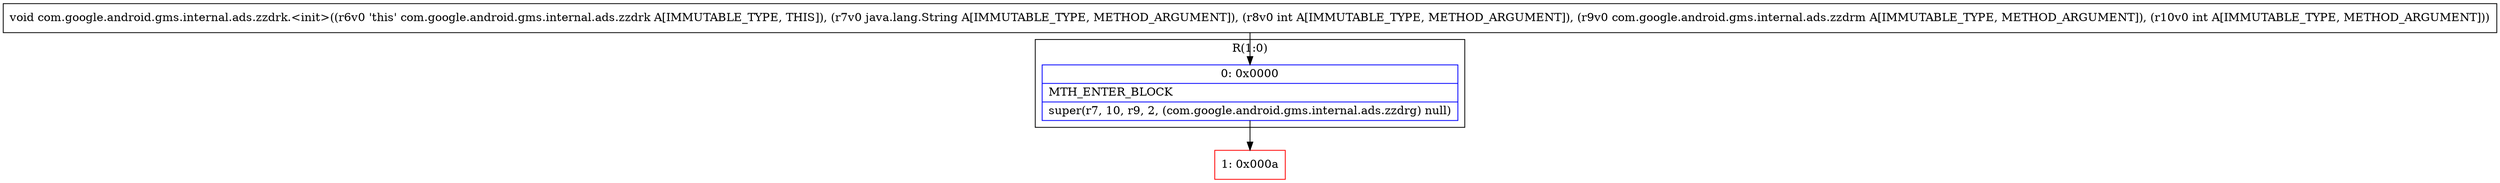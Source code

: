 digraph "CFG forcom.google.android.gms.internal.ads.zzdrk.\<init\>(Ljava\/lang\/String;ILcom\/google\/android\/gms\/internal\/ads\/zzdrm;I)V" {
subgraph cluster_Region_1346995290 {
label = "R(1:0)";
node [shape=record,color=blue];
Node_0 [shape=record,label="{0\:\ 0x0000|MTH_ENTER_BLOCK\l|super(r7, 10, r9, 2, (com.google.android.gms.internal.ads.zzdrg) null)\l}"];
}
Node_1 [shape=record,color=red,label="{1\:\ 0x000a}"];
MethodNode[shape=record,label="{void com.google.android.gms.internal.ads.zzdrk.\<init\>((r6v0 'this' com.google.android.gms.internal.ads.zzdrk A[IMMUTABLE_TYPE, THIS]), (r7v0 java.lang.String A[IMMUTABLE_TYPE, METHOD_ARGUMENT]), (r8v0 int A[IMMUTABLE_TYPE, METHOD_ARGUMENT]), (r9v0 com.google.android.gms.internal.ads.zzdrm A[IMMUTABLE_TYPE, METHOD_ARGUMENT]), (r10v0 int A[IMMUTABLE_TYPE, METHOD_ARGUMENT])) }"];
MethodNode -> Node_0;
Node_0 -> Node_1;
}

